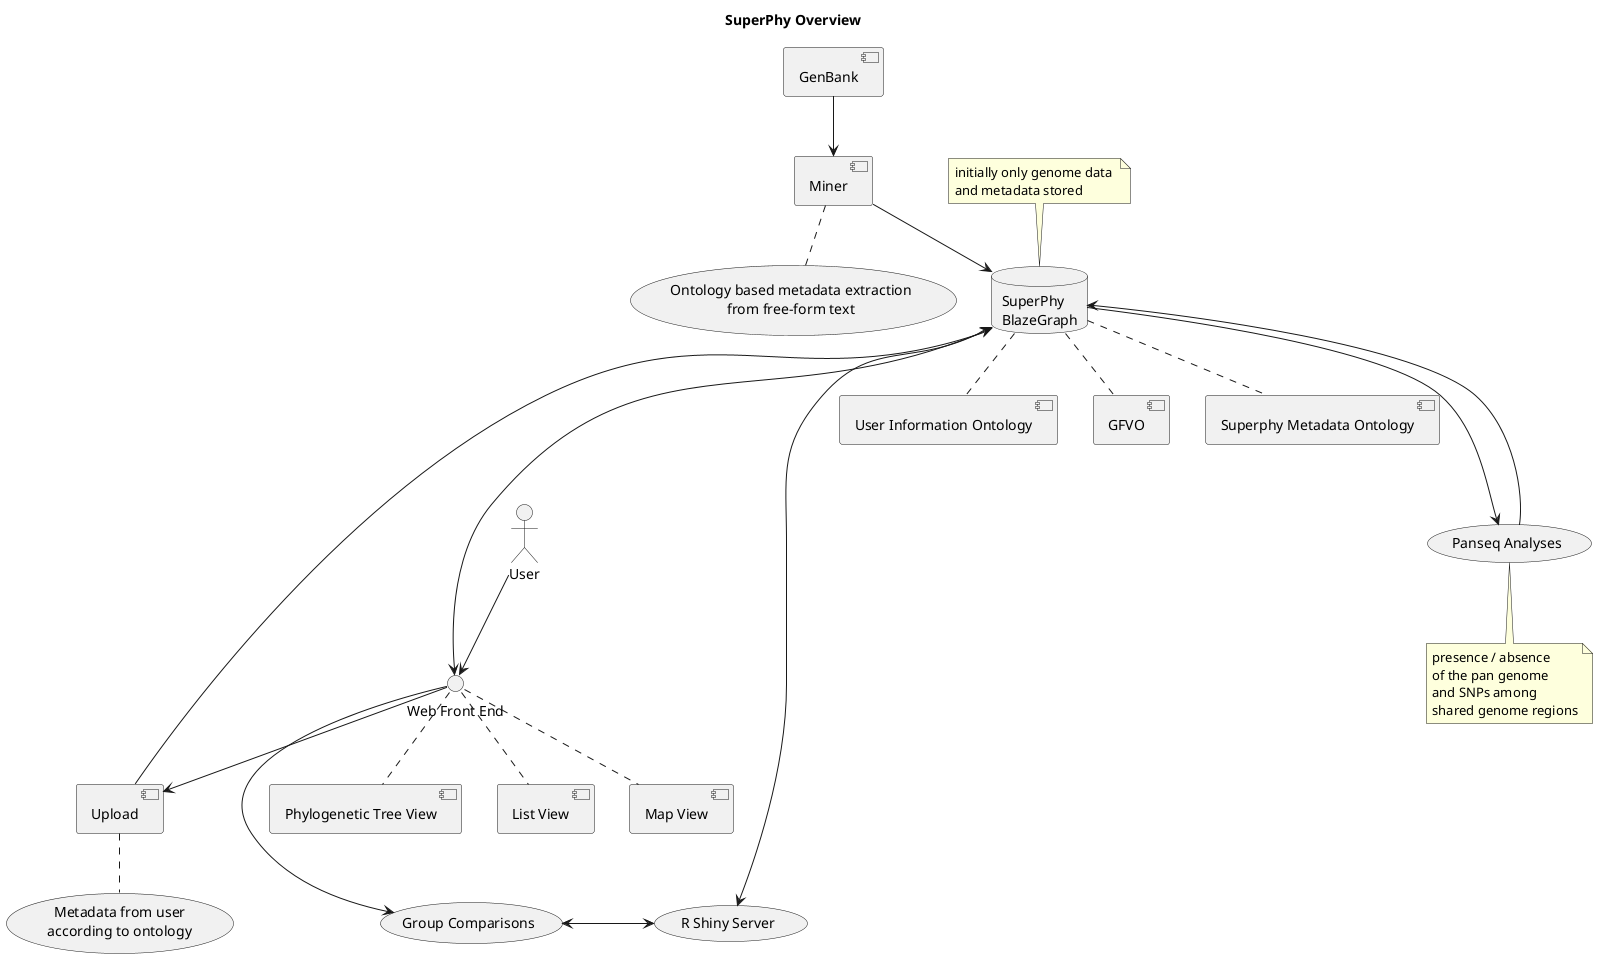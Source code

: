 @startuml
title SuperPhy Overview
interface "Web Front End" as UI
:User: --> UI
[Upload] .. (Metadata from user\naccording to ontology)

[GenBank] --> [Miner]
[Miner] .. (Ontology based metadata extraction\nfrom free-form text)
database "SuperPhy\nBlazeGraph" as SPHY
[Miner] --> SPHY
note top of SPHY : initially only genome data \nand metadata stored
[Upload] --> SPHY

SPHY .. [User Information Ontology]
SPHY .. [GFVO]
SPHY .. [Superphy Metadata Ontology]
SPHY ---> (Panseq Analyses)
(Panseq Analyses) --> SPHY

note bottom of (Panseq Analyses)
presence / absence
of the pan genome
and SNPs among
shared genome regions
end note

(R Shiny Server) as SHINY
SPHY <----> UI
SPHY <---> SHINY
UI --> [Upload]
UI .. [Map View]
UI .. [Phylogenetic Tree View]
UI .. [List View]
UI ---> (Group Comparisons)
(Group Comparisons) <-> SHINY


@enduml
